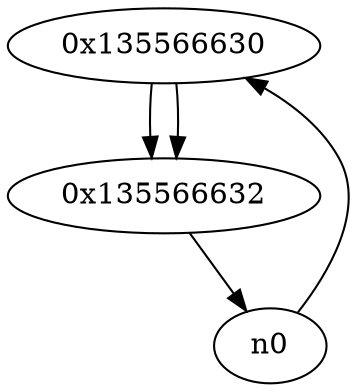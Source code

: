 digraph G{
/* nodes */
  n1 [label="0x135566630"]
  n2 [label="0x135566632"]
/* edges */
n1 -> n2;
n0 -> n1;
n2 -> n0;
n1 -> n2;
}
